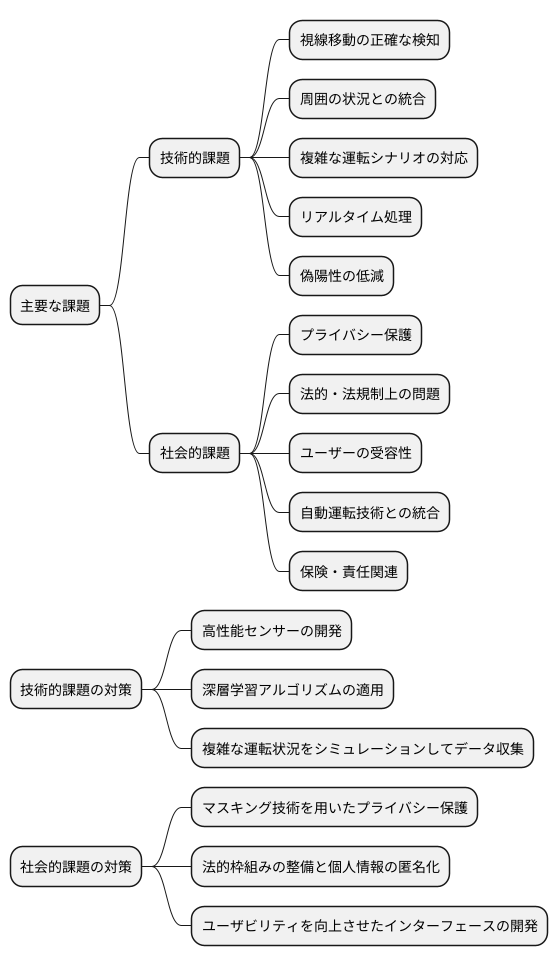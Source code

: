 @startmindmap

!define ICONURL https://www.planttext.com/icons
skinparam iconSize 80

* 主要な課題
** 技術的課題
*** 視線移動の正確な検知
*** 周囲の状況との統合
*** 複雑な運転シナリオの対応
*** リアルタイム処理
*** 偽陽性の低減

** 社会的課題
*** プライバシー保護
*** 法的・法規制上の問題
*** ユーザーの受容性
*** 自動運転技術との統合
*** 保険・責任関連

* 技術的課題の対策
** 高性能センサーの開発
** 深層学習アルゴリズムの適用
** 複雑な運転状況をシミュレーションしてデータ収集

* 社会的課題の対策
** マスキング技術を用いたプライバシー保護
** 法的枠組みの整備と個人情報の匿名化
** ユーザビリティを向上させたインターフェースの開発

@endmindmap
